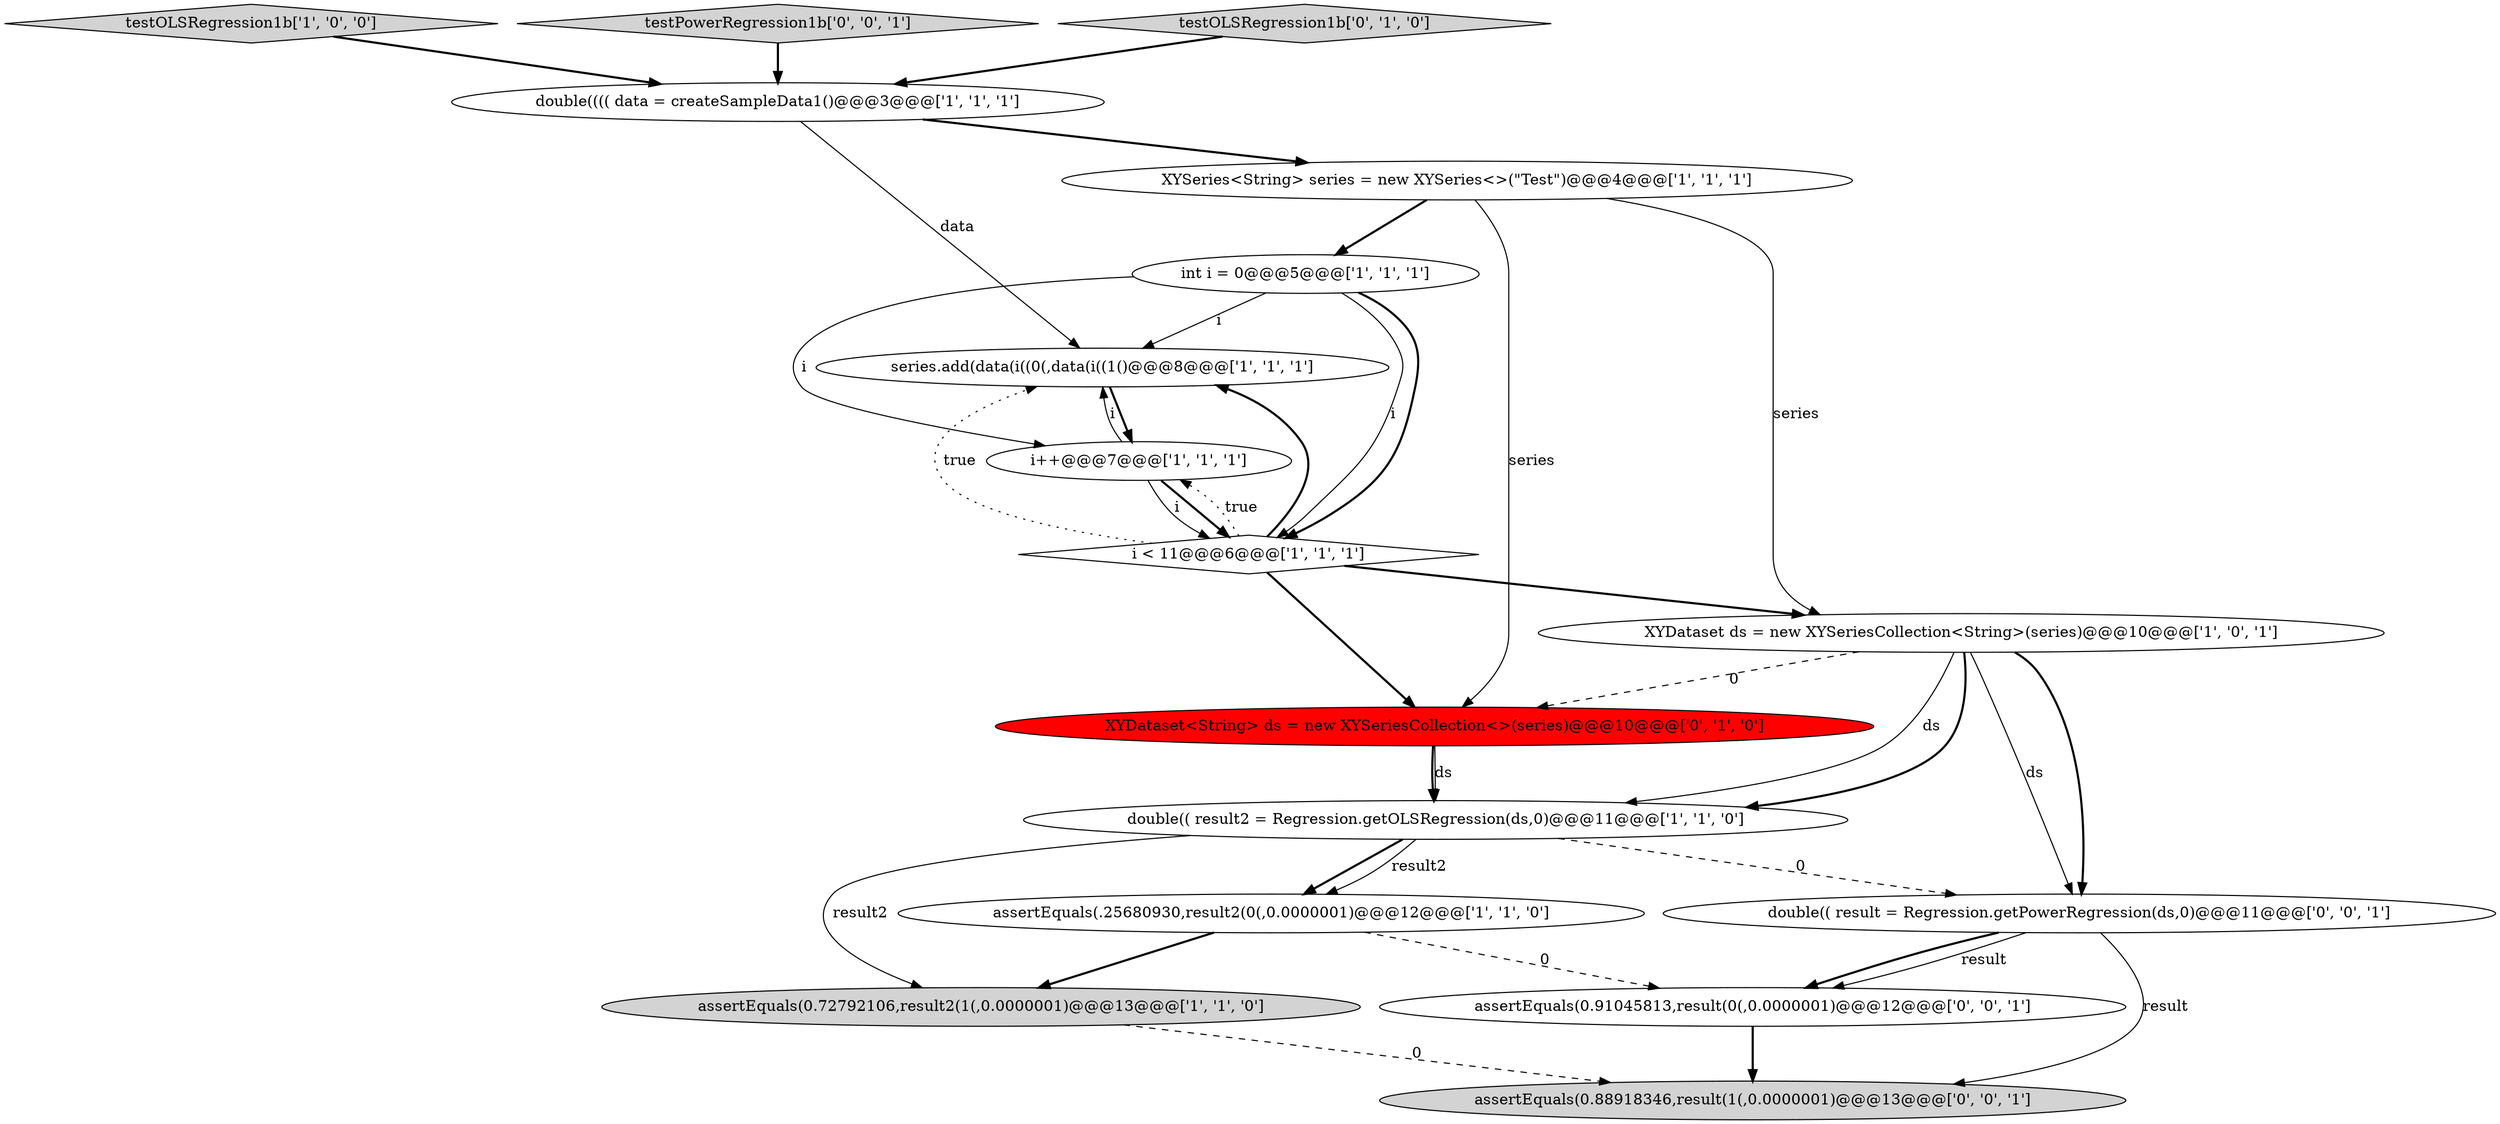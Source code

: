digraph {
3 [style = filled, label = "double(((( data = createSampleData1()@@@3@@@['1', '1', '1']", fillcolor = white, shape = ellipse image = "AAA0AAABBB1BBB"];
0 [style = filled, label = "i++@@@7@@@['1', '1', '1']", fillcolor = white, shape = ellipse image = "AAA0AAABBB1BBB"];
10 [style = filled, label = "XYDataset ds = new XYSeriesCollection<String>(series)@@@10@@@['1', '0', '1']", fillcolor = white, shape = ellipse image = "AAA0AAABBB1BBB"];
16 [style = filled, label = "assertEquals(0.91045813,result(0(,0.0000001)@@@12@@@['0', '0', '1']", fillcolor = white, shape = ellipse image = "AAA0AAABBB3BBB"];
8 [style = filled, label = "series.add(data(i((0(,data(i((1()@@@8@@@['1', '1', '1']", fillcolor = white, shape = ellipse image = "AAA0AAABBB1BBB"];
12 [style = filled, label = "XYDataset<String> ds = new XYSeriesCollection<>(series)@@@10@@@['0', '1', '0']", fillcolor = red, shape = ellipse image = "AAA1AAABBB2BBB"];
13 [style = filled, label = "double(( result = Regression.getPowerRegression(ds,0)@@@11@@@['0', '0', '1']", fillcolor = white, shape = ellipse image = "AAA0AAABBB3BBB"];
14 [style = filled, label = "assertEquals(0.88918346,result(1(,0.0000001)@@@13@@@['0', '0', '1']", fillcolor = lightgray, shape = ellipse image = "AAA0AAABBB3BBB"];
2 [style = filled, label = "assertEquals(0.72792106,result2(1(,0.0000001)@@@13@@@['1', '1', '0']", fillcolor = lightgray, shape = ellipse image = "AAA0AAABBB1BBB"];
5 [style = filled, label = "i < 11@@@6@@@['1', '1', '1']", fillcolor = white, shape = diamond image = "AAA0AAABBB1BBB"];
7 [style = filled, label = "assertEquals(.25680930,result2(0(,0.0000001)@@@12@@@['1', '1', '0']", fillcolor = white, shape = ellipse image = "AAA0AAABBB1BBB"];
1 [style = filled, label = "XYSeries<String> series = new XYSeries<>(\"Test\")@@@4@@@['1', '1', '1']", fillcolor = white, shape = ellipse image = "AAA0AAABBB1BBB"];
6 [style = filled, label = "int i = 0@@@5@@@['1', '1', '1']", fillcolor = white, shape = ellipse image = "AAA0AAABBB1BBB"];
4 [style = filled, label = "testOLSRegression1b['1', '0', '0']", fillcolor = lightgray, shape = diamond image = "AAA0AAABBB1BBB"];
15 [style = filled, label = "testPowerRegression1b['0', '0', '1']", fillcolor = lightgray, shape = diamond image = "AAA0AAABBB3BBB"];
11 [style = filled, label = "testOLSRegression1b['0', '1', '0']", fillcolor = lightgray, shape = diamond image = "AAA0AAABBB2BBB"];
9 [style = filled, label = "double(( result2 = Regression.getOLSRegression(ds,0)@@@11@@@['1', '1', '0']", fillcolor = white, shape = ellipse image = "AAA0AAABBB1BBB"];
5->10 [style = bold, label=""];
5->8 [style = bold, label=""];
4->3 [style = bold, label=""];
3->1 [style = bold, label=""];
6->5 [style = solid, label="i"];
7->16 [style = dashed, label="0"];
13->14 [style = solid, label="result"];
10->12 [style = dashed, label="0"];
10->9 [style = solid, label="ds"];
9->2 [style = solid, label="result2"];
5->0 [style = dotted, label="true"];
9->7 [style = bold, label=""];
12->9 [style = bold, label=""];
15->3 [style = bold, label=""];
13->16 [style = bold, label=""];
6->8 [style = solid, label="i"];
0->5 [style = solid, label="i"];
6->0 [style = solid, label="i"];
8->0 [style = bold, label=""];
6->5 [style = bold, label=""];
3->8 [style = solid, label="data"];
13->16 [style = solid, label="result"];
1->6 [style = bold, label=""];
9->7 [style = solid, label="result2"];
2->14 [style = dashed, label="0"];
10->13 [style = bold, label=""];
5->12 [style = bold, label=""];
11->3 [style = bold, label=""];
7->2 [style = bold, label=""];
1->10 [style = solid, label="series"];
9->13 [style = dashed, label="0"];
0->8 [style = solid, label="i"];
16->14 [style = bold, label=""];
12->9 [style = solid, label="ds"];
10->9 [style = bold, label=""];
10->13 [style = solid, label="ds"];
5->8 [style = dotted, label="true"];
0->5 [style = bold, label=""];
1->12 [style = solid, label="series"];
}
